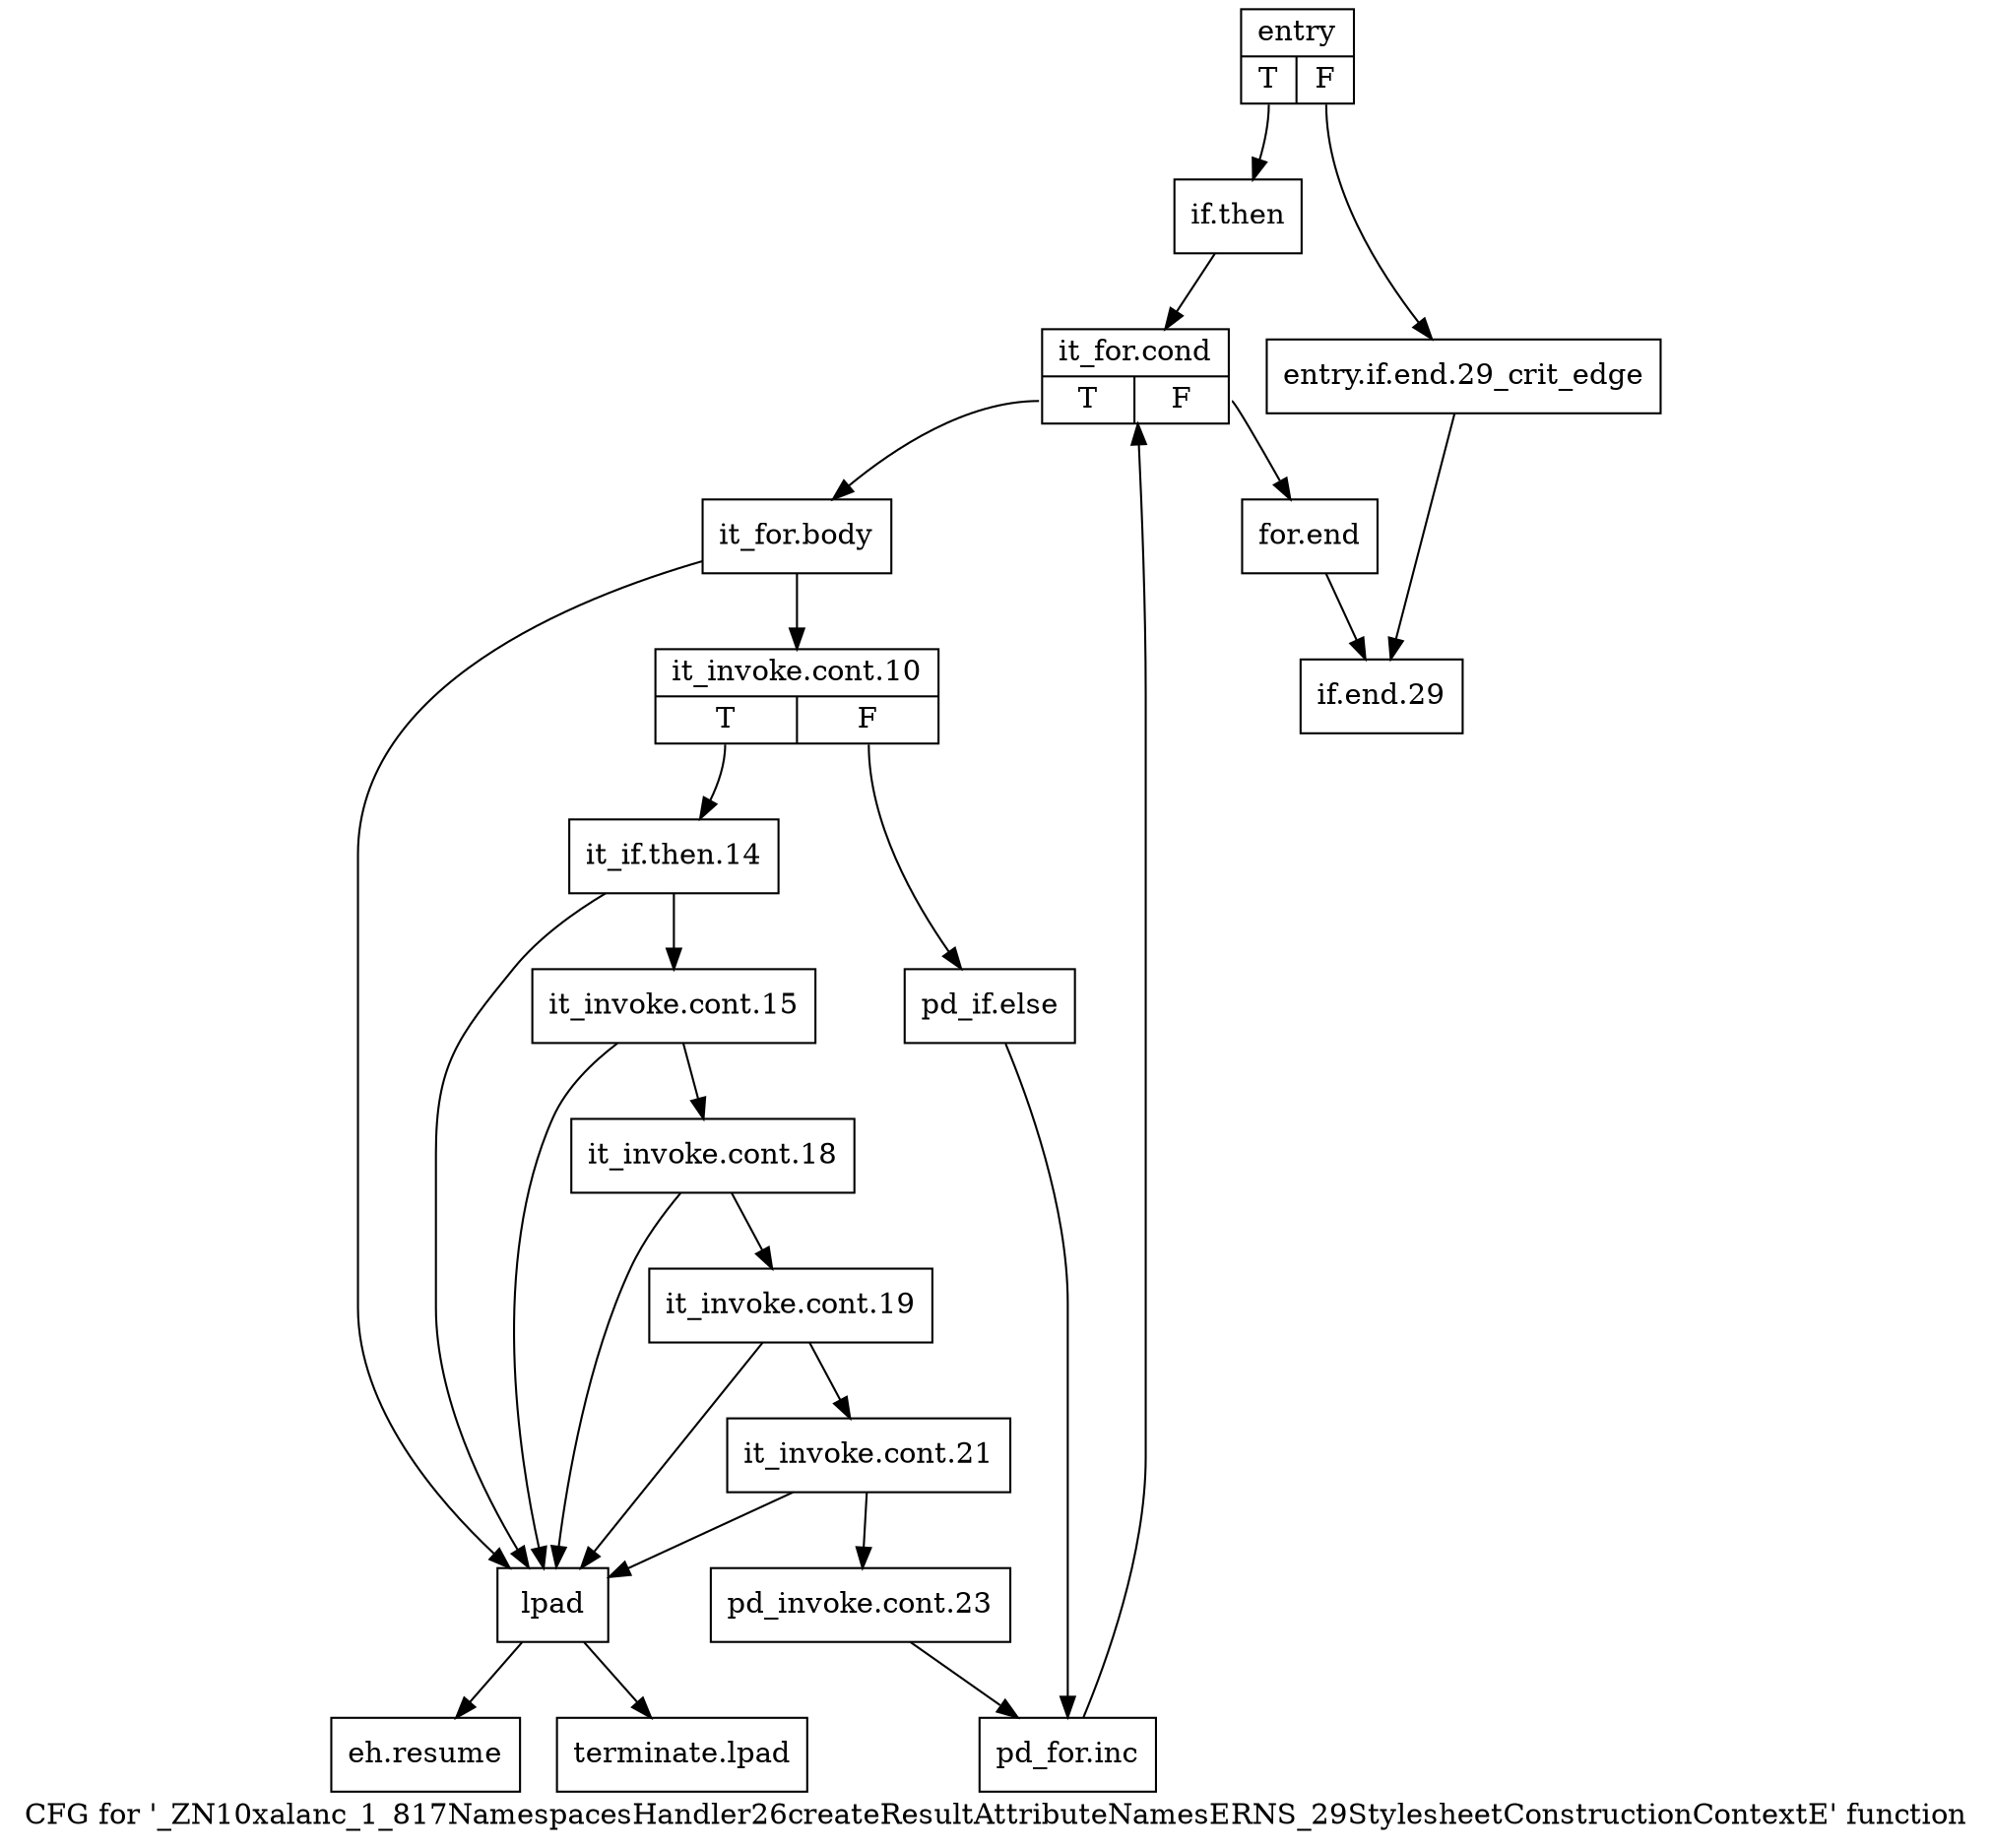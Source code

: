 digraph "CFG for '_ZN10xalanc_1_817NamespacesHandler26createResultAttributeNamesERNS_29StylesheetConstructionContextE' function" {
	label="CFG for '_ZN10xalanc_1_817NamespacesHandler26createResultAttributeNamesERNS_29StylesheetConstructionContextE' function";

	Node0x7556e40 [shape=record,label="{entry|{<s0>T|<s1>F}}"];
	Node0x7556e40:s0 -> Node0x7556ee0;
	Node0x7556e40:s1 -> Node0x7556e90;
	Node0x7556e90 [shape=record,label="{entry.if.end.29_crit_edge}"];
	Node0x7556e90 -> Node0x7557340;
	Node0x7556ee0 [shape=record,label="{if.then}"];
	Node0x7556ee0 -> Node0x7556f30;
	Node0x7556f30 [shape=record,label="{it_for.cond|{<s0>T|<s1>F}}"];
	Node0x7556f30:s0 -> Node0x7556f80;
	Node0x7556f30:s1 -> Node0x75572f0;
	Node0x7556f80 [shape=record,label="{it_for.body}"];
	Node0x7556f80 -> Node0x7556fd0;
	Node0x7556f80 -> Node0x7557200;
	Node0x7556fd0 [shape=record,label="{it_invoke.cont.10|{<s0>T|<s1>F}}"];
	Node0x7556fd0:s0 -> Node0x7557020;
	Node0x7556fd0:s1 -> Node0x7557250;
	Node0x7557020 [shape=record,label="{it_if.then.14}"];
	Node0x7557020 -> Node0x7557070;
	Node0x7557020 -> Node0x7557200;
	Node0x7557070 [shape=record,label="{it_invoke.cont.15}"];
	Node0x7557070 -> Node0x75570c0;
	Node0x7557070 -> Node0x7557200;
	Node0x75570c0 [shape=record,label="{it_invoke.cont.18}"];
	Node0x75570c0 -> Node0x7557110;
	Node0x75570c0 -> Node0x7557200;
	Node0x7557110 [shape=record,label="{it_invoke.cont.19}"];
	Node0x7557110 -> Node0x7557160;
	Node0x7557110 -> Node0x7557200;
	Node0x7557160 [shape=record,label="{it_invoke.cont.21}"];
	Node0x7557160 -> Node0x75571b0;
	Node0x7557160 -> Node0x7557200;
	Node0x75571b0 [shape=record,label="{pd_invoke.cont.23}"];
	Node0x75571b0 -> Node0x75572a0;
	Node0x7557200 [shape=record,label="{lpad}"];
	Node0x7557200 -> Node0x7557390;
	Node0x7557200 -> Node0x75573e0;
	Node0x7557250 [shape=record,label="{pd_if.else}"];
	Node0x7557250 -> Node0x75572a0;
	Node0x75572a0 [shape=record,label="{pd_for.inc}"];
	Node0x75572a0 -> Node0x7556f30;
	Node0x75572f0 [shape=record,label="{for.end}"];
	Node0x75572f0 -> Node0x7557340;
	Node0x7557340 [shape=record,label="{if.end.29}"];
	Node0x7557390 [shape=record,label="{eh.resume}"];
	Node0x75573e0 [shape=record,label="{terminate.lpad}"];
}
